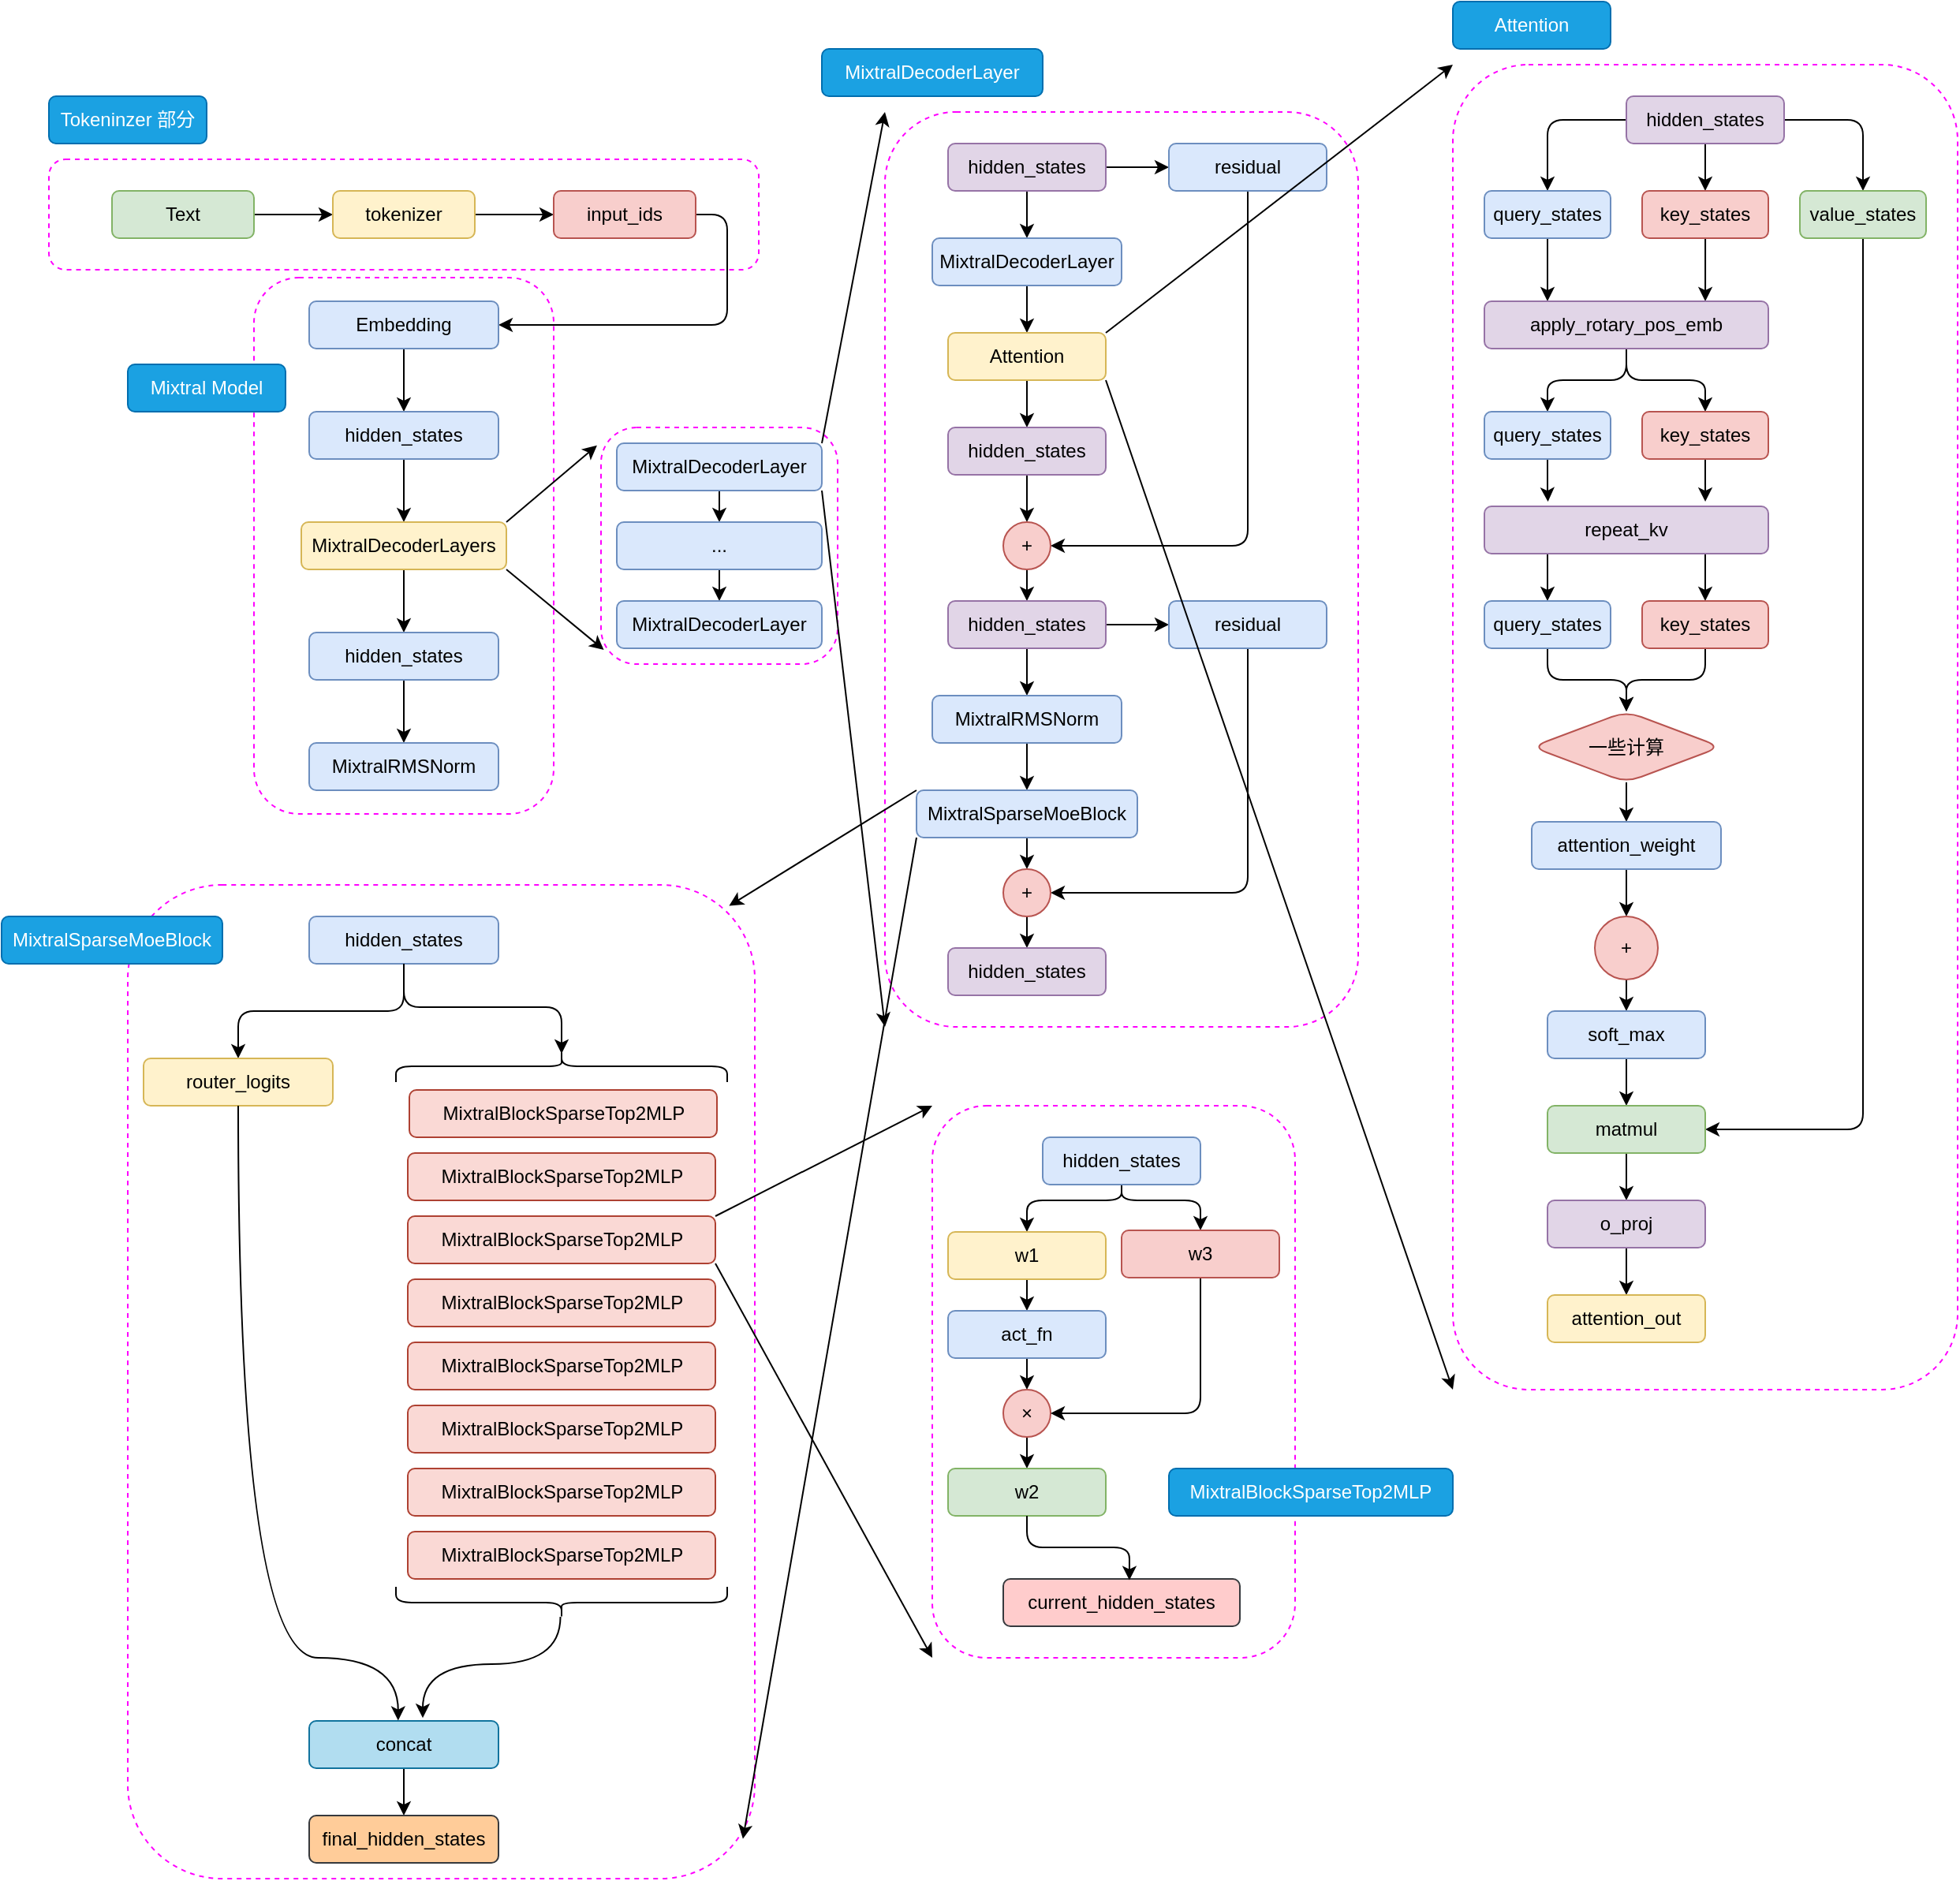 <mxfile version="22.1.11" type="device">
  <diagram id="OUYICtLijgK9JSKz8TOp" name="Page-1">
    <mxGraphModel dx="1195" dy="1866" grid="1" gridSize="10" guides="1" tooltips="1" connect="1" arrows="1" fold="1" page="1" pageScale="1" pageWidth="827" pageHeight="1169" math="0" shadow="0">
      <root>
        <mxCell id="0" />
        <mxCell id="1" parent="0" />
        <mxCell id="BvaEdaEI3wKHg6zn7hS--67" value="" style="rounded=1;whiteSpace=wrap;html=1;dashed=1;fillColor=none;strokeColor=#FF00FF;" parent="1" vertex="1">
          <mxGeometry x="620" y="660" width="230" height="350" as="geometry" />
        </mxCell>
        <mxCell id="_LSuO5tVnaMaTWhccjLr-34" value="" style="rounded=1;whiteSpace=wrap;html=1;dashed=1;fillColor=none;strokeColor=#FF00FF;" parent="1" vertex="1">
          <mxGeometry x="410" y="230" width="150" height="150" as="geometry" />
        </mxCell>
        <mxCell id="_LSuO5tVnaMaTWhccjLr-22" value="" style="rounded=1;whiteSpace=wrap;html=1;dashed=1;fillColor=none;strokeColor=#FF00FF;" parent="1" vertex="1">
          <mxGeometry x="190" y="135" width="190" height="340" as="geometry" />
        </mxCell>
        <mxCell id="_LSuO5tVnaMaTWhccjLr-19" value="" style="rounded=1;whiteSpace=wrap;html=1;dashed=1;fillColor=none;strokeColor=#FF00FF;" parent="1" vertex="1">
          <mxGeometry x="60" y="60" width="450" height="70" as="geometry" />
        </mxCell>
        <mxCell id="_LSuO5tVnaMaTWhccjLr-144" value="" style="rounded=1;whiteSpace=wrap;html=1;dashed=1;fillColor=none;strokeColor=#FF00FF;" parent="1" vertex="1">
          <mxGeometry x="950" width="320" height="840" as="geometry" />
        </mxCell>
        <mxCell id="_LSuO5tVnaMaTWhccjLr-78" value="" style="rounded=1;whiteSpace=wrap;html=1;dashed=1;fillColor=none;strokeColor=#FF00FF;" parent="1" vertex="1">
          <mxGeometry x="590" y="30" width="300" height="580" as="geometry" />
        </mxCell>
        <mxCell id="_LSuO5tVnaMaTWhccjLr-3" style="edgeStyle=orthogonalEdgeStyle;rounded=1;orthogonalLoop=1;jettySize=auto;html=1;entryX=0;entryY=0.5;entryDx=0;entryDy=0;strokeColor=#000000;" parent="1" source="_LSuO5tVnaMaTWhccjLr-1" target="_LSuO5tVnaMaTWhccjLr-2" edge="1">
          <mxGeometry relative="1" as="geometry" />
        </mxCell>
        <mxCell id="_LSuO5tVnaMaTWhccjLr-1" value="Text" style="rounded=1;whiteSpace=wrap;html=1;fillColor=#d5e8d4;strokeColor=#82b366;" parent="1" vertex="1">
          <mxGeometry x="100" y="80" width="90" height="30" as="geometry" />
        </mxCell>
        <mxCell id="_LSuO5tVnaMaTWhccjLr-5" style="edgeStyle=orthogonalEdgeStyle;rounded=1;orthogonalLoop=1;jettySize=auto;html=1;strokeColor=#000000;" parent="1" source="_LSuO5tVnaMaTWhccjLr-2" target="_LSuO5tVnaMaTWhccjLr-4" edge="1">
          <mxGeometry relative="1" as="geometry" />
        </mxCell>
        <mxCell id="_LSuO5tVnaMaTWhccjLr-2" value="tokenizer" style="rounded=1;whiteSpace=wrap;html=1;fillColor=#fff2cc;strokeColor=#d6b656;" parent="1" vertex="1">
          <mxGeometry x="240" y="80" width="90" height="30" as="geometry" />
        </mxCell>
        <mxCell id="_LSuO5tVnaMaTWhccjLr-8" style="edgeStyle=orthogonalEdgeStyle;rounded=1;orthogonalLoop=1;jettySize=auto;html=1;strokeColor=#000000;entryX=1;entryY=0.5;entryDx=0;entryDy=0;" parent="1" source="_LSuO5tVnaMaTWhccjLr-4" target="_LSuO5tVnaMaTWhccjLr-7" edge="1">
          <mxGeometry relative="1" as="geometry">
            <mxPoint x="500" y="170" as="targetPoint" />
            <Array as="points">
              <mxPoint x="490" y="95" />
              <mxPoint x="490" y="165" />
            </Array>
          </mxGeometry>
        </mxCell>
        <mxCell id="_LSuO5tVnaMaTWhccjLr-4" value="input_ids" style="rounded=1;whiteSpace=wrap;html=1;fillColor=#f8cecc;strokeColor=#b85450;" parent="1" vertex="1">
          <mxGeometry x="380" y="80" width="90" height="30" as="geometry" />
        </mxCell>
        <mxCell id="_LSuO5tVnaMaTWhccjLr-10" style="edgeStyle=orthogonalEdgeStyle;rounded=1;orthogonalLoop=1;jettySize=auto;html=1;entryX=0.5;entryY=0;entryDx=0;entryDy=0;strokeColor=#000000;" parent="1" source="_LSuO5tVnaMaTWhccjLr-7" target="_LSuO5tVnaMaTWhccjLr-9" edge="1">
          <mxGeometry relative="1" as="geometry" />
        </mxCell>
        <mxCell id="_LSuO5tVnaMaTWhccjLr-7" value="Embedding" style="rounded=1;whiteSpace=wrap;html=1;fillColor=#dae8fc;strokeColor=#6c8ebf;" parent="1" vertex="1">
          <mxGeometry x="225" y="150" width="120" height="30" as="geometry" />
        </mxCell>
        <mxCell id="_LSuO5tVnaMaTWhccjLr-12" style="edgeStyle=orthogonalEdgeStyle;rounded=1;orthogonalLoop=1;jettySize=auto;html=1;entryX=0.5;entryY=0;entryDx=0;entryDy=0;strokeColor=#000000;" parent="1" source="_LSuO5tVnaMaTWhccjLr-9" target="_LSuO5tVnaMaTWhccjLr-11" edge="1">
          <mxGeometry relative="1" as="geometry" />
        </mxCell>
        <mxCell id="_LSuO5tVnaMaTWhccjLr-9" value="hidden_states" style="rounded=1;whiteSpace=wrap;html=1;fillColor=#dae8fc;strokeColor=#6c8ebf;" parent="1" vertex="1">
          <mxGeometry x="225" y="220" width="120" height="30" as="geometry" />
        </mxCell>
        <mxCell id="_LSuO5tVnaMaTWhccjLr-14" style="edgeStyle=orthogonalEdgeStyle;rounded=1;orthogonalLoop=1;jettySize=auto;html=1;entryX=0.5;entryY=0;entryDx=0;entryDy=0;strokeColor=#000000;" parent="1" source="_LSuO5tVnaMaTWhccjLr-11" target="_LSuO5tVnaMaTWhccjLr-13" edge="1">
          <mxGeometry relative="1" as="geometry" />
        </mxCell>
        <mxCell id="_LSuO5tVnaMaTWhccjLr-11" value="MixtralDecoderLayers" style="rounded=1;whiteSpace=wrap;html=1;fillColor=#fff2cc;strokeColor=#d6b656;" parent="1" vertex="1">
          <mxGeometry x="220" y="290" width="130" height="30" as="geometry" />
        </mxCell>
        <mxCell id="_LSuO5tVnaMaTWhccjLr-18" style="edgeStyle=orthogonalEdgeStyle;rounded=1;orthogonalLoop=1;jettySize=auto;html=1;entryX=0.5;entryY=0;entryDx=0;entryDy=0;strokeColor=#000000;" parent="1" source="_LSuO5tVnaMaTWhccjLr-13" target="_LSuO5tVnaMaTWhccjLr-17" edge="1">
          <mxGeometry relative="1" as="geometry" />
        </mxCell>
        <mxCell id="_LSuO5tVnaMaTWhccjLr-13" value="hidden_states" style="rounded=1;whiteSpace=wrap;html=1;fillColor=#dae8fc;strokeColor=#6c8ebf;" parent="1" vertex="1">
          <mxGeometry x="225" y="360" width="120" height="30" as="geometry" />
        </mxCell>
        <mxCell id="_LSuO5tVnaMaTWhccjLr-17" value="MixtralRMSNorm" style="rounded=1;whiteSpace=wrap;html=1;fillColor=#dae8fc;strokeColor=#6c8ebf;" parent="1" vertex="1">
          <mxGeometry x="225" y="430" width="120" height="30" as="geometry" />
        </mxCell>
        <mxCell id="_LSuO5tVnaMaTWhccjLr-21" value="Tokeninzer 部分" style="rounded=1;whiteSpace=wrap;html=1;strokeColor=#006EAF;fillColor=#1ba1e2;fontColor=#ffffff;" parent="1" vertex="1">
          <mxGeometry x="60" y="20" width="100" height="30" as="geometry" />
        </mxCell>
        <mxCell id="_LSuO5tVnaMaTWhccjLr-23" value="Mixtral Model" style="rounded=1;whiteSpace=wrap;html=1;strokeColor=#006EAF;fillColor=#1ba1e2;fontColor=#ffffff;" parent="1" vertex="1">
          <mxGeometry x="110" y="190" width="100" height="30" as="geometry" />
        </mxCell>
        <mxCell id="_LSuO5tVnaMaTWhccjLr-30" style="edgeStyle=orthogonalEdgeStyle;rounded=1;orthogonalLoop=1;jettySize=auto;html=1;entryX=0.5;entryY=0;entryDx=0;entryDy=0;strokeColor=#000000;" parent="1" source="_LSuO5tVnaMaTWhccjLr-25" target="_LSuO5tVnaMaTWhccjLr-26" edge="1">
          <mxGeometry relative="1" as="geometry" />
        </mxCell>
        <mxCell id="_LSuO5tVnaMaTWhccjLr-25" value="MixtralDecoderLayer" style="rounded=1;whiteSpace=wrap;html=1;strokeColor=#6c8ebf;fillColor=#dae8fc;" parent="1" vertex="1">
          <mxGeometry x="420" y="240" width="130" height="30" as="geometry" />
        </mxCell>
        <mxCell id="_LSuO5tVnaMaTWhccjLr-31" style="edgeStyle=orthogonalEdgeStyle;rounded=1;orthogonalLoop=1;jettySize=auto;html=1;entryX=0.5;entryY=0;entryDx=0;entryDy=0;strokeColor=#000000;" parent="1" source="_LSuO5tVnaMaTWhccjLr-26" target="_LSuO5tVnaMaTWhccjLr-28" edge="1">
          <mxGeometry relative="1" as="geometry" />
        </mxCell>
        <mxCell id="_LSuO5tVnaMaTWhccjLr-26" value="..." style="rounded=1;whiteSpace=wrap;html=1;strokeColor=#6c8ebf;fillColor=#dae8fc;" parent="1" vertex="1">
          <mxGeometry x="420" y="290" width="130" height="30" as="geometry" />
        </mxCell>
        <mxCell id="_LSuO5tVnaMaTWhccjLr-28" value="MixtralDecoderLayer" style="rounded=1;whiteSpace=wrap;html=1;strokeColor=#6c8ebf;fillColor=#dae8fc;" parent="1" vertex="1">
          <mxGeometry x="420" y="340" width="130" height="30" as="geometry" />
        </mxCell>
        <mxCell id="_LSuO5tVnaMaTWhccjLr-32" value="" style="endArrow=classic;html=1;strokeColor=#000000;exitX=1;exitY=0;exitDx=0;exitDy=0;entryX=-0.017;entryY=0.076;entryDx=0;entryDy=0;entryPerimeter=0;" parent="1" source="_LSuO5tVnaMaTWhccjLr-11" target="_LSuO5tVnaMaTWhccjLr-34" edge="1">
          <mxGeometry width="50" height="50" relative="1" as="geometry">
            <mxPoint x="520" y="190" as="sourcePoint" />
            <mxPoint x="430" y="220" as="targetPoint" />
          </mxGeometry>
        </mxCell>
        <mxCell id="_LSuO5tVnaMaTWhccjLr-33" value="" style="endArrow=classic;html=1;strokeColor=#000000;exitX=1;exitY=1;exitDx=0;exitDy=0;entryX=0.012;entryY=0.94;entryDx=0;entryDy=0;entryPerimeter=0;" parent="1" source="_LSuO5tVnaMaTWhccjLr-11" target="_LSuO5tVnaMaTWhccjLr-34" edge="1">
          <mxGeometry width="50" height="50" relative="1" as="geometry">
            <mxPoint x="355" y="300" as="sourcePoint" />
            <mxPoint x="430" y="380" as="targetPoint" />
          </mxGeometry>
        </mxCell>
        <mxCell id="_LSuO5tVnaMaTWhccjLr-38" style="edgeStyle=orthogonalEdgeStyle;rounded=1;orthogonalLoop=1;jettySize=auto;html=1;entryX=0;entryY=0.5;entryDx=0;entryDy=0;strokeColor=#000000;" parent="1" source="_LSuO5tVnaMaTWhccjLr-36" target="_LSuO5tVnaMaTWhccjLr-37" edge="1">
          <mxGeometry relative="1" as="geometry" />
        </mxCell>
        <mxCell id="_LSuO5tVnaMaTWhccjLr-42" style="edgeStyle=orthogonalEdgeStyle;rounded=1;orthogonalLoop=1;jettySize=auto;html=1;entryX=0.5;entryY=0;entryDx=0;entryDy=0;strokeColor=#000000;" parent="1" source="_LSuO5tVnaMaTWhccjLr-36" target="_LSuO5tVnaMaTWhccjLr-39" edge="1">
          <mxGeometry relative="1" as="geometry" />
        </mxCell>
        <mxCell id="_LSuO5tVnaMaTWhccjLr-36" value="hidden_states" style="rounded=1;whiteSpace=wrap;html=1;strokeColor=#9673a6;fillColor=#e1d5e7;" parent="1" vertex="1">
          <mxGeometry x="630" y="50" width="100" height="30" as="geometry" />
        </mxCell>
        <mxCell id="_LSuO5tVnaMaTWhccjLr-53" style="edgeStyle=orthogonalEdgeStyle;rounded=1;orthogonalLoop=1;jettySize=auto;html=1;entryX=1;entryY=0.5;entryDx=0;entryDy=0;strokeColor=#000000;" parent="1" source="_LSuO5tVnaMaTWhccjLr-37" target="_LSuO5tVnaMaTWhccjLr-48" edge="1">
          <mxGeometry relative="1" as="geometry">
            <Array as="points">
              <mxPoint x="820" y="305" />
            </Array>
          </mxGeometry>
        </mxCell>
        <mxCell id="_LSuO5tVnaMaTWhccjLr-37" value="residual" style="rounded=1;whiteSpace=wrap;html=1;strokeColor=#6c8ebf;fillColor=#dae8fc;" parent="1" vertex="1">
          <mxGeometry x="770" y="50" width="100" height="30" as="geometry" />
        </mxCell>
        <mxCell id="_LSuO5tVnaMaTWhccjLr-44" style="edgeStyle=orthogonalEdgeStyle;rounded=1;orthogonalLoop=1;jettySize=auto;html=1;entryX=0.5;entryY=0;entryDx=0;entryDy=0;strokeColor=#000000;" parent="1" source="_LSuO5tVnaMaTWhccjLr-39" target="_LSuO5tVnaMaTWhccjLr-43" edge="1">
          <mxGeometry relative="1" as="geometry" />
        </mxCell>
        <mxCell id="_LSuO5tVnaMaTWhccjLr-39" value="MixtralDecoderLayer" style="rounded=1;whiteSpace=wrap;html=1;strokeColor=#6c8ebf;fillColor=#dae8fc;" parent="1" vertex="1">
          <mxGeometry x="620" y="110" width="120" height="30" as="geometry" />
        </mxCell>
        <mxCell id="_LSuO5tVnaMaTWhccjLr-46" style="edgeStyle=orthogonalEdgeStyle;rounded=1;orthogonalLoop=1;jettySize=auto;html=1;entryX=0.5;entryY=0;entryDx=0;entryDy=0;strokeColor=#000000;" parent="1" source="_LSuO5tVnaMaTWhccjLr-43" target="_LSuO5tVnaMaTWhccjLr-45" edge="1">
          <mxGeometry relative="1" as="geometry" />
        </mxCell>
        <mxCell id="_LSuO5tVnaMaTWhccjLr-43" value="Attention" style="rounded=1;whiteSpace=wrap;html=1;strokeColor=#d6b656;fillColor=#fff2cc;" parent="1" vertex="1">
          <mxGeometry x="630" y="170" width="100" height="30" as="geometry" />
        </mxCell>
        <mxCell id="_LSuO5tVnaMaTWhccjLr-52" style="edgeStyle=orthogonalEdgeStyle;rounded=1;orthogonalLoop=1;jettySize=auto;html=1;entryX=0.5;entryY=0;entryDx=0;entryDy=0;strokeColor=#000000;" parent="1" source="_LSuO5tVnaMaTWhccjLr-45" target="_LSuO5tVnaMaTWhccjLr-48" edge="1">
          <mxGeometry relative="1" as="geometry" />
        </mxCell>
        <mxCell id="_LSuO5tVnaMaTWhccjLr-45" value="hidden_states" style="rounded=1;whiteSpace=wrap;html=1;strokeColor=#9673a6;fillColor=#e1d5e7;" parent="1" vertex="1">
          <mxGeometry x="630" y="230" width="100" height="30" as="geometry" />
        </mxCell>
        <mxCell id="_LSuO5tVnaMaTWhccjLr-55" style="edgeStyle=orthogonalEdgeStyle;rounded=1;orthogonalLoop=1;jettySize=auto;html=1;entryX=0.5;entryY=0;entryDx=0;entryDy=0;strokeColor=#000000;" parent="1" source="_LSuO5tVnaMaTWhccjLr-48" target="_LSuO5tVnaMaTWhccjLr-54" edge="1">
          <mxGeometry relative="1" as="geometry" />
        </mxCell>
        <mxCell id="_LSuO5tVnaMaTWhccjLr-48" value="+" style="ellipse;whiteSpace=wrap;html=1;aspect=fixed;strokeColor=#b85450;fillColor=#f8cecc;rounded=1;" parent="1" vertex="1">
          <mxGeometry x="665" y="290" width="30" height="30" as="geometry" />
        </mxCell>
        <mxCell id="_LSuO5tVnaMaTWhccjLr-57" style="edgeStyle=orthogonalEdgeStyle;rounded=1;orthogonalLoop=1;jettySize=auto;html=1;entryX=0;entryY=0.5;entryDx=0;entryDy=0;strokeColor=#000000;" parent="1" source="_LSuO5tVnaMaTWhccjLr-54" target="_LSuO5tVnaMaTWhccjLr-56" edge="1">
          <mxGeometry relative="1" as="geometry" />
        </mxCell>
        <mxCell id="_LSuO5tVnaMaTWhccjLr-59" style="edgeStyle=orthogonalEdgeStyle;rounded=1;orthogonalLoop=1;jettySize=auto;html=1;entryX=0.5;entryY=0;entryDx=0;entryDy=0;strokeColor=#000000;" parent="1" source="_LSuO5tVnaMaTWhccjLr-54" target="_LSuO5tVnaMaTWhccjLr-58" edge="1">
          <mxGeometry relative="1" as="geometry" />
        </mxCell>
        <mxCell id="_LSuO5tVnaMaTWhccjLr-54" value="hidden_states" style="rounded=1;whiteSpace=wrap;html=1;strokeColor=#9673a6;fillColor=#e1d5e7;" parent="1" vertex="1">
          <mxGeometry x="630" y="340" width="100" height="30" as="geometry" />
        </mxCell>
        <mxCell id="_LSuO5tVnaMaTWhccjLr-65" style="edgeStyle=orthogonalEdgeStyle;rounded=1;orthogonalLoop=1;jettySize=auto;html=1;entryX=1;entryY=0.5;entryDx=0;entryDy=0;strokeColor=#000000;" parent="1" source="_LSuO5tVnaMaTWhccjLr-56" target="_LSuO5tVnaMaTWhccjLr-63" edge="1">
          <mxGeometry relative="1" as="geometry">
            <Array as="points">
              <mxPoint x="820" y="525" />
            </Array>
          </mxGeometry>
        </mxCell>
        <mxCell id="_LSuO5tVnaMaTWhccjLr-56" value="residual" style="rounded=1;whiteSpace=wrap;html=1;strokeColor=#6c8ebf;fillColor=#dae8fc;" parent="1" vertex="1">
          <mxGeometry x="770" y="340" width="100" height="30" as="geometry" />
        </mxCell>
        <mxCell id="_LSuO5tVnaMaTWhccjLr-62" style="edgeStyle=orthogonalEdgeStyle;rounded=1;orthogonalLoop=1;jettySize=auto;html=1;strokeColor=#000000;" parent="1" source="_LSuO5tVnaMaTWhccjLr-58" target="_LSuO5tVnaMaTWhccjLr-60" edge="1">
          <mxGeometry relative="1" as="geometry" />
        </mxCell>
        <mxCell id="_LSuO5tVnaMaTWhccjLr-58" value="MixtralRMSNorm" style="rounded=1;whiteSpace=wrap;html=1;strokeColor=#6c8ebf;fillColor=#dae8fc;" parent="1" vertex="1">
          <mxGeometry x="620" y="400" width="120" height="30" as="geometry" />
        </mxCell>
        <mxCell id="_LSuO5tVnaMaTWhccjLr-64" style="edgeStyle=orthogonalEdgeStyle;rounded=1;orthogonalLoop=1;jettySize=auto;html=1;entryX=0.5;entryY=0;entryDx=0;entryDy=0;strokeColor=#000000;" parent="1" source="_LSuO5tVnaMaTWhccjLr-60" target="_LSuO5tVnaMaTWhccjLr-63" edge="1">
          <mxGeometry relative="1" as="geometry" />
        </mxCell>
        <mxCell id="_LSuO5tVnaMaTWhccjLr-60" value="MixtralSparseMoeBlock" style="rounded=1;whiteSpace=wrap;html=1;strokeColor=#6c8ebf;fillColor=#dae8fc;" parent="1" vertex="1">
          <mxGeometry x="610" y="460" width="140" height="30" as="geometry" />
        </mxCell>
        <mxCell id="_LSuO5tVnaMaTWhccjLr-67" style="edgeStyle=orthogonalEdgeStyle;rounded=1;orthogonalLoop=1;jettySize=auto;html=1;entryX=0.5;entryY=0;entryDx=0;entryDy=0;strokeColor=#000000;" parent="1" source="_LSuO5tVnaMaTWhccjLr-63" target="_LSuO5tVnaMaTWhccjLr-66" edge="1">
          <mxGeometry relative="1" as="geometry" />
        </mxCell>
        <mxCell id="_LSuO5tVnaMaTWhccjLr-63" value="+" style="ellipse;whiteSpace=wrap;html=1;aspect=fixed;strokeColor=#b85450;fillColor=#f8cecc;rounded=1;" parent="1" vertex="1">
          <mxGeometry x="665" y="510" width="30" height="30" as="geometry" />
        </mxCell>
        <mxCell id="_LSuO5tVnaMaTWhccjLr-66" value="hidden_states" style="rounded=1;whiteSpace=wrap;html=1;strokeColor=#9673a6;fillColor=#e1d5e7;" parent="1" vertex="1">
          <mxGeometry x="630" y="560" width="100" height="30" as="geometry" />
        </mxCell>
        <mxCell id="_LSuO5tVnaMaTWhccjLr-89" style="edgeStyle=orthogonalEdgeStyle;rounded=1;orthogonalLoop=1;jettySize=auto;html=1;entryX=0.5;entryY=0;entryDx=0;entryDy=0;strokeColor=#000000;" parent="1" source="_LSuO5tVnaMaTWhccjLr-70" target="_LSuO5tVnaMaTWhccjLr-83" edge="1">
          <mxGeometry relative="1" as="geometry" />
        </mxCell>
        <mxCell id="_LSuO5tVnaMaTWhccjLr-90" style="edgeStyle=orthogonalEdgeStyle;rounded=1;orthogonalLoop=1;jettySize=auto;html=1;entryX=0.5;entryY=0;entryDx=0;entryDy=0;strokeColor=#000000;" parent="1" source="_LSuO5tVnaMaTWhccjLr-70" target="_LSuO5tVnaMaTWhccjLr-86" edge="1">
          <mxGeometry relative="1" as="geometry" />
        </mxCell>
        <mxCell id="_LSuO5tVnaMaTWhccjLr-91" style="edgeStyle=orthogonalEdgeStyle;rounded=1;orthogonalLoop=1;jettySize=auto;html=1;entryX=0.5;entryY=0;entryDx=0;entryDy=0;strokeColor=#000000;" parent="1" source="_LSuO5tVnaMaTWhccjLr-70" target="_LSuO5tVnaMaTWhccjLr-87" edge="1">
          <mxGeometry relative="1" as="geometry" />
        </mxCell>
        <mxCell id="_LSuO5tVnaMaTWhccjLr-70" value="hidden_states" style="rounded=1;whiteSpace=wrap;html=1;strokeColor=#9673a6;fillColor=#e1d5e7;" parent="1" vertex="1">
          <mxGeometry x="1060" y="20" width="100" height="30" as="geometry" />
        </mxCell>
        <mxCell id="_LSuO5tVnaMaTWhccjLr-75" value="" style="endArrow=classic;html=1;strokeColor=#000000;entryX=0;entryY=0;entryDx=0;entryDy=0;exitX=1;exitY=0;exitDx=0;exitDy=0;" parent="1" source="_LSuO5tVnaMaTWhccjLr-25" target="_LSuO5tVnaMaTWhccjLr-78" edge="1">
          <mxGeometry width="50" height="50" relative="1" as="geometry">
            <mxPoint x="530" y="240" as="sourcePoint" />
            <mxPoint x="590" y="40" as="targetPoint" />
          </mxGeometry>
        </mxCell>
        <mxCell id="_LSuO5tVnaMaTWhccjLr-77" value="" style="endArrow=classic;html=1;strokeColor=#000000;exitX=1;exitY=1;exitDx=0;exitDy=0;entryX=0;entryY=1;entryDx=0;entryDy=0;" parent="1" source="_LSuO5tVnaMaTWhccjLr-25" target="_LSuO5tVnaMaTWhccjLr-78" edge="1">
          <mxGeometry width="50" height="50" relative="1" as="geometry">
            <mxPoint x="540" y="250" as="sourcePoint" />
            <mxPoint x="570" y="460" as="targetPoint" />
          </mxGeometry>
        </mxCell>
        <mxCell id="_LSuO5tVnaMaTWhccjLr-79" value="MixtralDecoderLayer" style="rounded=1;whiteSpace=wrap;html=1;strokeColor=#006EAF;fillColor=#1ba1e2;fontColor=#ffffff;" parent="1" vertex="1">
          <mxGeometry x="550" y="-10" width="140" height="30" as="geometry" />
        </mxCell>
        <mxCell id="_LSuO5tVnaMaTWhccjLr-118" style="edgeStyle=orthogonalEdgeStyle;rounded=1;orthogonalLoop=1;jettySize=auto;html=1;strokeColor=#000000;" parent="1" source="_LSuO5tVnaMaTWhccjLr-83" target="_LSuO5tVnaMaTWhccjLr-92" edge="1">
          <mxGeometry relative="1" as="geometry">
            <Array as="points">
              <mxPoint x="1010" y="140" />
              <mxPoint x="1010" y="140" />
            </Array>
          </mxGeometry>
        </mxCell>
        <mxCell id="_LSuO5tVnaMaTWhccjLr-83" value="query_states" style="rounded=1;whiteSpace=wrap;html=1;strokeColor=#6c8ebf;fillColor=#dae8fc;" parent="1" vertex="1">
          <mxGeometry x="970" y="80" width="80" height="30" as="geometry" />
        </mxCell>
        <mxCell id="_LSuO5tVnaMaTWhccjLr-117" style="edgeStyle=orthogonalEdgeStyle;rounded=1;orthogonalLoop=1;jettySize=auto;html=1;entryX=0.778;entryY=0;entryDx=0;entryDy=0;entryPerimeter=0;strokeColor=#000000;" parent="1" source="_LSuO5tVnaMaTWhccjLr-86" target="_LSuO5tVnaMaTWhccjLr-92" edge="1">
          <mxGeometry relative="1" as="geometry" />
        </mxCell>
        <mxCell id="_LSuO5tVnaMaTWhccjLr-86" value="key_states" style="rounded=1;whiteSpace=wrap;html=1;strokeColor=#b85450;fillColor=#f8cecc;" parent="1" vertex="1">
          <mxGeometry x="1070" y="80" width="80" height="30" as="geometry" />
        </mxCell>
        <mxCell id="_LSuO5tVnaMaTWhccjLr-136" style="edgeStyle=orthogonalEdgeStyle;rounded=1;orthogonalLoop=1;jettySize=auto;html=1;strokeColor=#000000;entryX=1;entryY=0.5;entryDx=0;entryDy=0;" parent="1" source="_LSuO5tVnaMaTWhccjLr-87" target="_LSuO5tVnaMaTWhccjLr-134" edge="1">
          <mxGeometry relative="1" as="geometry">
            <mxPoint x="1160" y="693.657" as="targetPoint" />
            <Array as="points">
              <mxPoint x="1210" y="675" />
            </Array>
          </mxGeometry>
        </mxCell>
        <mxCell id="_LSuO5tVnaMaTWhccjLr-87" value="value_states" style="rounded=1;whiteSpace=wrap;html=1;strokeColor=#82b366;fillColor=#d5e8d4;" parent="1" vertex="1">
          <mxGeometry x="1170" y="80" width="80" height="30" as="geometry" />
        </mxCell>
        <mxCell id="_LSuO5tVnaMaTWhccjLr-99" style="edgeStyle=orthogonalEdgeStyle;rounded=1;orthogonalLoop=1;jettySize=auto;html=1;entryX=0.5;entryY=0;entryDx=0;entryDy=0;strokeColor=#000000;" parent="1" source="_LSuO5tVnaMaTWhccjLr-92" target="_LSuO5tVnaMaTWhccjLr-97" edge="1">
          <mxGeometry relative="1" as="geometry" />
        </mxCell>
        <mxCell id="_LSuO5tVnaMaTWhccjLr-102" style="edgeStyle=orthogonalEdgeStyle;rounded=1;orthogonalLoop=1;jettySize=auto;html=1;strokeColor=#000000;" parent="1" source="_LSuO5tVnaMaTWhccjLr-92" target="_LSuO5tVnaMaTWhccjLr-98" edge="1">
          <mxGeometry relative="1" as="geometry" />
        </mxCell>
        <mxCell id="_LSuO5tVnaMaTWhccjLr-92" value="apply_rotary_pos_emb" style="rounded=1;whiteSpace=wrap;html=1;strokeColor=#9673a6;fillColor=#e1d5e7;" parent="1" vertex="1">
          <mxGeometry x="970" y="150" width="180" height="30" as="geometry" />
        </mxCell>
        <mxCell id="_LSuO5tVnaMaTWhccjLr-111" style="edgeStyle=orthogonalEdgeStyle;rounded=1;orthogonalLoop=1;jettySize=auto;html=1;entryX=0.224;entryY=-0.098;entryDx=0;entryDy=0;entryPerimeter=0;strokeColor=#000000;" parent="1" source="_LSuO5tVnaMaTWhccjLr-97" target="_LSuO5tVnaMaTWhccjLr-107" edge="1">
          <mxGeometry relative="1" as="geometry" />
        </mxCell>
        <mxCell id="_LSuO5tVnaMaTWhccjLr-97" value="query_states" style="rounded=1;whiteSpace=wrap;html=1;strokeColor=#6c8ebf;fillColor=#dae8fc;" parent="1" vertex="1">
          <mxGeometry x="970" y="220" width="80" height="30" as="geometry" />
        </mxCell>
        <mxCell id="_LSuO5tVnaMaTWhccjLr-110" style="edgeStyle=orthogonalEdgeStyle;rounded=1;orthogonalLoop=1;jettySize=auto;html=1;entryX=0.778;entryY=-0.098;entryDx=0;entryDy=0;entryPerimeter=0;strokeColor=#000000;" parent="1" source="_LSuO5tVnaMaTWhccjLr-98" target="_LSuO5tVnaMaTWhccjLr-107" edge="1">
          <mxGeometry relative="1" as="geometry" />
        </mxCell>
        <mxCell id="_LSuO5tVnaMaTWhccjLr-98" value="key_states" style="rounded=1;whiteSpace=wrap;html=1;strokeColor=#b85450;fillColor=#f8cecc;" parent="1" vertex="1">
          <mxGeometry x="1070" y="220" width="80" height="30" as="geometry" />
        </mxCell>
        <mxCell id="_LSuO5tVnaMaTWhccjLr-114" style="edgeStyle=orthogonalEdgeStyle;rounded=1;orthogonalLoop=1;jettySize=auto;html=1;entryX=0.5;entryY=0;entryDx=0;entryDy=0;strokeColor=#000000;" parent="1" source="_LSuO5tVnaMaTWhccjLr-107" target="_LSuO5tVnaMaTWhccjLr-113" edge="1">
          <mxGeometry relative="1" as="geometry">
            <Array as="points">
              <mxPoint x="1110" y="320" />
              <mxPoint x="1110" y="320" />
            </Array>
          </mxGeometry>
        </mxCell>
        <mxCell id="_LSuO5tVnaMaTWhccjLr-115" style="edgeStyle=orthogonalEdgeStyle;rounded=1;orthogonalLoop=1;jettySize=auto;html=1;entryX=0.5;entryY=0;entryDx=0;entryDy=0;strokeColor=#000000;" parent="1" source="_LSuO5tVnaMaTWhccjLr-107" target="_LSuO5tVnaMaTWhccjLr-112" edge="1">
          <mxGeometry relative="1" as="geometry">
            <Array as="points">
              <mxPoint x="1010" y="320" />
              <mxPoint x="1010" y="320" />
            </Array>
          </mxGeometry>
        </mxCell>
        <mxCell id="_LSuO5tVnaMaTWhccjLr-107" value="repeat_kv" style="rounded=1;whiteSpace=wrap;html=1;strokeColor=#9673a6;fillColor=#e1d5e7;" parent="1" vertex="1">
          <mxGeometry x="970" y="280" width="180" height="30" as="geometry" />
        </mxCell>
        <mxCell id="_LSuO5tVnaMaTWhccjLr-122" style="edgeStyle=orthogonalEdgeStyle;rounded=1;orthogonalLoop=1;jettySize=auto;html=1;strokeColor=#000000;" parent="1" source="_LSuO5tVnaMaTWhccjLr-112" target="_LSuO5tVnaMaTWhccjLr-121" edge="1">
          <mxGeometry relative="1" as="geometry" />
        </mxCell>
        <mxCell id="_LSuO5tVnaMaTWhccjLr-112" value="query_states" style="rounded=1;whiteSpace=wrap;html=1;strokeColor=#6c8ebf;fillColor=#dae8fc;" parent="1" vertex="1">
          <mxGeometry x="970" y="340" width="80" height="30" as="geometry" />
        </mxCell>
        <mxCell id="_LSuO5tVnaMaTWhccjLr-123" style="edgeStyle=orthogonalEdgeStyle;rounded=1;orthogonalLoop=1;jettySize=auto;html=1;entryX=0.5;entryY=0;entryDx=0;entryDy=0;strokeColor=#000000;" parent="1" source="_LSuO5tVnaMaTWhccjLr-113" target="_LSuO5tVnaMaTWhccjLr-121" edge="1">
          <mxGeometry relative="1" as="geometry" />
        </mxCell>
        <mxCell id="_LSuO5tVnaMaTWhccjLr-113" value="key_states" style="rounded=1;whiteSpace=wrap;html=1;strokeColor=#b85450;fillColor=#f8cecc;" parent="1" vertex="1">
          <mxGeometry x="1070" y="340" width="80" height="30" as="geometry" />
        </mxCell>
        <mxCell id="_LSuO5tVnaMaTWhccjLr-127" style="edgeStyle=orthogonalEdgeStyle;rounded=1;orthogonalLoop=1;jettySize=auto;html=1;entryX=0.5;entryY=0;entryDx=0;entryDy=0;strokeColor=#000000;" parent="1" source="_LSuO5tVnaMaTWhccjLr-121" target="_LSuO5tVnaMaTWhccjLr-124" edge="1">
          <mxGeometry relative="1" as="geometry" />
        </mxCell>
        <mxCell id="_LSuO5tVnaMaTWhccjLr-121" value="一些计算" style="rhombus;whiteSpace=wrap;html=1;strokeColor=#b85450;fillColor=#f8cecc;rounded=1;" parent="1" vertex="1">
          <mxGeometry x="1000" y="410" width="120" height="45" as="geometry" />
        </mxCell>
        <mxCell id="_LSuO5tVnaMaTWhccjLr-129" style="edgeStyle=orthogonalEdgeStyle;rounded=1;orthogonalLoop=1;jettySize=auto;html=1;entryX=0.5;entryY=0;entryDx=0;entryDy=0;strokeColor=#000000;" parent="1" source="_LSuO5tVnaMaTWhccjLr-124" target="_LSuO5tVnaMaTWhccjLr-128" edge="1">
          <mxGeometry relative="1" as="geometry" />
        </mxCell>
        <mxCell id="_LSuO5tVnaMaTWhccjLr-124" value="attention_weight" style="rounded=1;whiteSpace=wrap;html=1;strokeColor=#6c8ebf;fillColor=#dae8fc;" parent="1" vertex="1">
          <mxGeometry x="1000" y="480" width="120" height="30" as="geometry" />
        </mxCell>
        <mxCell id="_LSuO5tVnaMaTWhccjLr-132" style="edgeStyle=orthogonalEdgeStyle;rounded=1;orthogonalLoop=1;jettySize=auto;html=1;entryX=0.5;entryY=0;entryDx=0;entryDy=0;strokeColor=#000000;" parent="1" source="_LSuO5tVnaMaTWhccjLr-128" target="_LSuO5tVnaMaTWhccjLr-131" edge="1">
          <mxGeometry relative="1" as="geometry" />
        </mxCell>
        <mxCell id="_LSuO5tVnaMaTWhccjLr-128" value="+" style="ellipse;whiteSpace=wrap;html=1;aspect=fixed;strokeColor=#b85450;fillColor=#f8cecc;rounded=1;" parent="1" vertex="1">
          <mxGeometry x="1040" y="540" width="40" height="40" as="geometry" />
        </mxCell>
        <mxCell id="_LSuO5tVnaMaTWhccjLr-135" style="edgeStyle=orthogonalEdgeStyle;rounded=1;orthogonalLoop=1;jettySize=auto;html=1;entryX=0.5;entryY=0;entryDx=0;entryDy=0;strokeColor=#000000;" parent="1" source="_LSuO5tVnaMaTWhccjLr-131" target="_LSuO5tVnaMaTWhccjLr-134" edge="1">
          <mxGeometry relative="1" as="geometry" />
        </mxCell>
        <mxCell id="_LSuO5tVnaMaTWhccjLr-131" value="soft_max" style="rounded=1;whiteSpace=wrap;html=1;strokeColor=#6c8ebf;fillColor=#dae8fc;" parent="1" vertex="1">
          <mxGeometry x="1010" y="600" width="100" height="30" as="geometry" />
        </mxCell>
        <mxCell id="_LSuO5tVnaMaTWhccjLr-139" style="edgeStyle=orthogonalEdgeStyle;rounded=1;orthogonalLoop=1;jettySize=auto;html=1;entryX=0.5;entryY=0;entryDx=0;entryDy=0;strokeColor=#000000;" parent="1" source="_LSuO5tVnaMaTWhccjLr-134" target="_LSuO5tVnaMaTWhccjLr-137" edge="1">
          <mxGeometry relative="1" as="geometry" />
        </mxCell>
        <mxCell id="_LSuO5tVnaMaTWhccjLr-134" value="matmul" style="rounded=1;whiteSpace=wrap;html=1;strokeColor=#82b366;fillColor=#d5e8d4;" parent="1" vertex="1">
          <mxGeometry x="1010" y="660" width="100" height="30" as="geometry" />
        </mxCell>
        <mxCell id="_LSuO5tVnaMaTWhccjLr-140" style="edgeStyle=orthogonalEdgeStyle;rounded=1;orthogonalLoop=1;jettySize=auto;html=1;entryX=0.5;entryY=0;entryDx=0;entryDy=0;strokeColor=#000000;" parent="1" source="_LSuO5tVnaMaTWhccjLr-137" target="_LSuO5tVnaMaTWhccjLr-138" edge="1">
          <mxGeometry relative="1" as="geometry" />
        </mxCell>
        <mxCell id="_LSuO5tVnaMaTWhccjLr-137" value="o_proj" style="rounded=1;whiteSpace=wrap;html=1;strokeColor=#9673a6;fillColor=#e1d5e7;" parent="1" vertex="1">
          <mxGeometry x="1010" y="720" width="100" height="30" as="geometry" />
        </mxCell>
        <mxCell id="_LSuO5tVnaMaTWhccjLr-138" value="attention_out" style="rounded=1;whiteSpace=wrap;html=1;strokeColor=#d6b656;fillColor=#fff2cc;" parent="1" vertex="1">
          <mxGeometry x="1010" y="780" width="100" height="30" as="geometry" />
        </mxCell>
        <mxCell id="_LSuO5tVnaMaTWhccjLr-141" value="" style="endArrow=classic;html=1;strokeColor=#000000;exitX=1;exitY=0;exitDx=0;exitDy=0;entryX=0;entryY=0;entryDx=0;entryDy=0;" parent="1" source="_LSuO5tVnaMaTWhccjLr-43" target="_LSuO5tVnaMaTWhccjLr-144" edge="1">
          <mxGeometry width="50" height="50" relative="1" as="geometry">
            <mxPoint x="1050" y="330" as="sourcePoint" />
            <mxPoint x="1020" y="-110" as="targetPoint" />
          </mxGeometry>
        </mxCell>
        <mxCell id="_LSuO5tVnaMaTWhccjLr-142" value="" style="endArrow=classic;html=1;strokeColor=#000000;exitX=1;exitY=1;exitDx=0;exitDy=0;entryX=0;entryY=1;entryDx=0;entryDy=0;" parent="1" source="_LSuO5tVnaMaTWhccjLr-43" target="_LSuO5tVnaMaTWhccjLr-144" edge="1">
          <mxGeometry width="50" height="50" relative="1" as="geometry">
            <mxPoint x="1050" y="330" as="sourcePoint" />
            <mxPoint x="980" y="550" as="targetPoint" />
          </mxGeometry>
        </mxCell>
        <mxCell id="_LSuO5tVnaMaTWhccjLr-145" value="Attention" style="rounded=1;whiteSpace=wrap;html=1;strokeColor=#006EAF;fillColor=#1ba1e2;fontColor=#ffffff;" parent="1" vertex="1">
          <mxGeometry x="950" y="-40" width="100" height="30" as="geometry" />
        </mxCell>
        <mxCell id="BvaEdaEI3wKHg6zn7hS--5" style="edgeStyle=orthogonalEdgeStyle;orthogonalLoop=1;jettySize=auto;html=1;entryX=0.5;entryY=0;entryDx=0;entryDy=0;rounded=1;" parent="1" source="BvaEdaEI3wKHg6zn7hS--3" target="BvaEdaEI3wKHg6zn7hS--4" edge="1">
          <mxGeometry relative="1" as="geometry" />
        </mxCell>
        <mxCell id="BvaEdaEI3wKHg6zn7hS--3" value="hidden_states" style="rounded=1;whiteSpace=wrap;html=1;fillColor=#dae8fc;strokeColor=#6c8ebf;" parent="1" vertex="1">
          <mxGeometry x="225" y="540" width="120" height="30" as="geometry" />
        </mxCell>
        <mxCell id="BvaEdaEI3wKHg6zn7hS--4" value="router_logits" style="rounded=1;whiteSpace=wrap;html=1;fillColor=#fff2cc;strokeColor=#d6b656;" parent="1" vertex="1">
          <mxGeometry x="120" y="630" width="120" height="30" as="geometry" />
        </mxCell>
        <mxCell id="BvaEdaEI3wKHg6zn7hS--36" value="" style="group;rounded=1;" parent="1" vertex="1" connectable="0">
          <mxGeometry x="280" y="625" width="227.5" height="525" as="geometry" />
        </mxCell>
        <mxCell id="BvaEdaEI3wKHg6zn7hS--14" value="" style="group;rounded=1;" parent="BvaEdaEI3wKHg6zn7hS--36" vertex="1" connectable="0">
          <mxGeometry x="7.5" y="25" width="220" height="500" as="geometry" />
        </mxCell>
        <mxCell id="BvaEdaEI3wKHg6zn7hS--45" value="" style="rounded=1;whiteSpace=wrap;html=1;dashed=1;fillColor=none;strokeColor=#FF00FF;" parent="BvaEdaEI3wKHg6zn7hS--14" vertex="1">
          <mxGeometry x="-177.5" y="-130" width="397.5" height="630" as="geometry" />
        </mxCell>
        <mxCell id="BvaEdaEI3wKHg6zn7hS--6" value="MixtralBlockSparseTop2MLP" style="rounded=1;whiteSpace=wrap;html=1;fillColor=#fad9d5;strokeColor=#ae4132;" parent="BvaEdaEI3wKHg6zn7hS--14" vertex="1">
          <mxGeometry x="1" width="195" height="30" as="geometry" />
        </mxCell>
        <mxCell id="BvaEdaEI3wKHg6zn7hS--7" value="MixtralBlockSparseTop2MLP" style="rounded=1;whiteSpace=wrap;html=1;fillColor=#fad9d5;strokeColor=#ae4132;" parent="BvaEdaEI3wKHg6zn7hS--14" vertex="1">
          <mxGeometry y="40" width="195" height="30" as="geometry" />
        </mxCell>
        <mxCell id="BvaEdaEI3wKHg6zn7hS--8" value="MixtralBlockSparseTop2MLP" style="rounded=1;whiteSpace=wrap;html=1;fillColor=#fad9d5;strokeColor=#ae4132;" parent="BvaEdaEI3wKHg6zn7hS--14" vertex="1">
          <mxGeometry y="80" width="195" height="30" as="geometry" />
        </mxCell>
        <mxCell id="BvaEdaEI3wKHg6zn7hS--9" value="MixtralBlockSparseTop2MLP" style="rounded=1;whiteSpace=wrap;html=1;fillColor=#fad9d5;strokeColor=#ae4132;" parent="BvaEdaEI3wKHg6zn7hS--14" vertex="1">
          <mxGeometry y="120" width="195" height="30" as="geometry" />
        </mxCell>
        <mxCell id="BvaEdaEI3wKHg6zn7hS--10" value="MixtralBlockSparseTop2MLP" style="rounded=1;whiteSpace=wrap;html=1;fillColor=#fad9d5;strokeColor=#ae4132;" parent="BvaEdaEI3wKHg6zn7hS--14" vertex="1">
          <mxGeometry y="160" width="195" height="30" as="geometry" />
        </mxCell>
        <mxCell id="BvaEdaEI3wKHg6zn7hS--11" value="MixtralBlockSparseTop2MLP" style="rounded=1;whiteSpace=wrap;html=1;fillColor=#fad9d5;strokeColor=#ae4132;" parent="BvaEdaEI3wKHg6zn7hS--14" vertex="1">
          <mxGeometry y="200" width="195" height="30" as="geometry" />
        </mxCell>
        <mxCell id="BvaEdaEI3wKHg6zn7hS--12" value="MixtralBlockSparseTop2MLP" style="rounded=1;whiteSpace=wrap;html=1;fillColor=#fad9d5;strokeColor=#ae4132;" parent="BvaEdaEI3wKHg6zn7hS--14" vertex="1">
          <mxGeometry y="240" width="195" height="30" as="geometry" />
        </mxCell>
        <mxCell id="BvaEdaEI3wKHg6zn7hS--13" value="MixtralBlockSparseTop2MLP" style="rounded=1;whiteSpace=wrap;html=1;fillColor=#fad9d5;strokeColor=#ae4132;" parent="BvaEdaEI3wKHg6zn7hS--14" vertex="1">
          <mxGeometry y="280" width="195" height="30" as="geometry" />
        </mxCell>
        <mxCell id="BvaEdaEI3wKHg6zn7hS--34" value="" style="shape=curlyBracket;whiteSpace=wrap;html=1;rounded=1;labelPosition=left;verticalLabelPosition=middle;align=right;verticalAlign=middle;rotation=90;" parent="BvaEdaEI3wKHg6zn7hS--36" vertex="1">
          <mxGeometry x="95" y="-95" width="20" height="210" as="geometry" />
        </mxCell>
        <mxCell id="BvaEdaEI3wKHg6zn7hS--35" value="" style="shape=curlyBracket;whiteSpace=wrap;html=1;rounded=1;labelPosition=left;verticalLabelPosition=middle;align=right;verticalAlign=middle;rotation=-90;" parent="BvaEdaEI3wKHg6zn7hS--36" vertex="1">
          <mxGeometry x="95" y="245" width="20" height="210" as="geometry" />
        </mxCell>
        <mxCell id="BvaEdaEI3wKHg6zn7hS--37" style="edgeStyle=orthogonalEdgeStyle;rounded=1;orthogonalLoop=1;jettySize=auto;html=1;entryX=0.1;entryY=0.5;entryDx=0;entryDy=0;entryPerimeter=0;" parent="1" source="BvaEdaEI3wKHg6zn7hS--3" target="BvaEdaEI3wKHg6zn7hS--34" edge="1">
          <mxGeometry relative="1" as="geometry" />
        </mxCell>
        <mxCell id="BvaEdaEI3wKHg6zn7hS--44" style="edgeStyle=orthogonalEdgeStyle;rounded=1;orthogonalLoop=1;jettySize=auto;html=1;entryX=0.5;entryY=0;entryDx=0;entryDy=0;" parent="1" source="BvaEdaEI3wKHg6zn7hS--38" target="BvaEdaEI3wKHg6zn7hS--42" edge="1">
          <mxGeometry relative="1" as="geometry" />
        </mxCell>
        <mxCell id="BvaEdaEI3wKHg6zn7hS--38" value="concat" style="rounded=1;whiteSpace=wrap;html=1;fillColor=#b1ddf0;strokeColor=#10739e;" parent="1" vertex="1">
          <mxGeometry x="225" y="1050" width="120" height="30" as="geometry" />
        </mxCell>
        <mxCell id="BvaEdaEI3wKHg6zn7hS--39" style="edgeStyle=orthogonalEdgeStyle;orthogonalLoop=1;jettySize=auto;html=1;entryX=0.47;entryY=-0.008;entryDx=0;entryDy=0;entryPerimeter=0;strokeColor=default;curved=1;" parent="1" source="BvaEdaEI3wKHg6zn7hS--4" target="BvaEdaEI3wKHg6zn7hS--38" edge="1">
          <mxGeometry relative="1" as="geometry">
            <Array as="points">
              <mxPoint x="180" y="1010" />
              <mxPoint x="281" y="1010" />
            </Array>
          </mxGeometry>
        </mxCell>
        <mxCell id="BvaEdaEI3wKHg6zn7hS--41" style="edgeStyle=orthogonalEdgeStyle;orthogonalLoop=1;jettySize=auto;html=1;entryX=0.474;entryY=-0.03;entryDx=0;entryDy=0;entryPerimeter=0;curved=1;" parent="1" edge="1">
          <mxGeometry relative="1" as="geometry">
            <mxPoint x="384.261" y="984" as="sourcePoint" />
            <mxPoint x="297.0" y="1048.1" as="targetPoint" />
            <Array as="points">
              <mxPoint x="384" y="1014" />
              <mxPoint x="297" y="1014" />
            </Array>
          </mxGeometry>
        </mxCell>
        <mxCell id="BvaEdaEI3wKHg6zn7hS--42" value="final_hidden_states" style="rounded=1;whiteSpace=wrap;html=1;fillColor=#ffcc99;strokeColor=#36393d;" parent="1" vertex="1">
          <mxGeometry x="225" y="1110" width="120" height="30" as="geometry" />
        </mxCell>
        <mxCell id="BvaEdaEI3wKHg6zn7hS--47" value="" style="endArrow=classic;html=1;rounded=1;exitX=0;exitY=0;exitDx=0;exitDy=0;entryX=0.959;entryY=0.021;entryDx=0;entryDy=0;entryPerimeter=0;" parent="1" source="_LSuO5tVnaMaTWhccjLr-60" target="BvaEdaEI3wKHg6zn7hS--45" edge="1">
          <mxGeometry width="50" height="50" relative="1" as="geometry">
            <mxPoint x="550" y="620" as="sourcePoint" />
            <mxPoint x="600" y="570" as="targetPoint" />
          </mxGeometry>
        </mxCell>
        <mxCell id="BvaEdaEI3wKHg6zn7hS--48" value="" style="endArrow=classic;html=1;rounded=1;exitX=0;exitY=1;exitDx=0;exitDy=0;entryX=0.981;entryY=0.96;entryDx=0;entryDy=0;entryPerimeter=0;" parent="1" source="_LSuO5tVnaMaTWhccjLr-60" target="BvaEdaEI3wKHg6zn7hS--45" edge="1">
          <mxGeometry width="50" height="50" relative="1" as="geometry">
            <mxPoint x="665" y="840" as="sourcePoint" />
            <mxPoint x="570" y="1130" as="targetPoint" />
          </mxGeometry>
        </mxCell>
        <mxCell id="BvaEdaEI3wKHg6zn7hS--52" style="edgeStyle=orthogonalEdgeStyle;rounded=1;orthogonalLoop=1;jettySize=auto;html=1;entryX=0.5;entryY=0;entryDx=0;entryDy=0;" parent="1" source="BvaEdaEI3wKHg6zn7hS--50" target="BvaEdaEI3wKHg6zn7hS--51" edge="1">
          <mxGeometry relative="1" as="geometry">
            <Array as="points">
              <mxPoint x="740" y="720" />
              <mxPoint x="680" y="720" />
            </Array>
          </mxGeometry>
        </mxCell>
        <mxCell id="BvaEdaEI3wKHg6zn7hS--60" style="edgeStyle=orthogonalEdgeStyle;rounded=1;orthogonalLoop=1;jettySize=auto;html=1;entryX=0.5;entryY=0;entryDx=0;entryDy=0;" parent="1" source="BvaEdaEI3wKHg6zn7hS--50" target="BvaEdaEI3wKHg6zn7hS--57" edge="1">
          <mxGeometry relative="1" as="geometry">
            <Array as="points">
              <mxPoint x="740" y="720" />
              <mxPoint x="790" y="720" />
            </Array>
          </mxGeometry>
        </mxCell>
        <mxCell id="BvaEdaEI3wKHg6zn7hS--50" value="hidden_states" style="rounded=1;whiteSpace=wrap;html=1;strokeColor=#6c8ebf;fillColor=#dae8fc;" parent="1" vertex="1">
          <mxGeometry x="690" y="680" width="100" height="30" as="geometry" />
        </mxCell>
        <mxCell id="BvaEdaEI3wKHg6zn7hS--54" style="edgeStyle=orthogonalEdgeStyle;rounded=1;orthogonalLoop=1;jettySize=auto;html=1;entryX=0.5;entryY=0;entryDx=0;entryDy=0;" parent="1" source="BvaEdaEI3wKHg6zn7hS--51" target="BvaEdaEI3wKHg6zn7hS--53" edge="1">
          <mxGeometry relative="1" as="geometry" />
        </mxCell>
        <mxCell id="BvaEdaEI3wKHg6zn7hS--51" value="w1" style="rounded=1;whiteSpace=wrap;html=1;strokeColor=#d6b656;fillColor=#fff2cc;" parent="1" vertex="1">
          <mxGeometry x="630" y="740" width="100" height="30" as="geometry" />
        </mxCell>
        <mxCell id="BvaEdaEI3wKHg6zn7hS--56" style="edgeStyle=orthogonalEdgeStyle;rounded=1;orthogonalLoop=1;jettySize=auto;html=1;entryX=0.5;entryY=0;entryDx=0;entryDy=0;" parent="1" source="BvaEdaEI3wKHg6zn7hS--53" target="BvaEdaEI3wKHg6zn7hS--55" edge="1">
          <mxGeometry relative="1" as="geometry" />
        </mxCell>
        <mxCell id="BvaEdaEI3wKHg6zn7hS--53" value="act_fn" style="rounded=1;whiteSpace=wrap;html=1;strokeColor=#6c8ebf;fillColor=#dae8fc;" parent="1" vertex="1">
          <mxGeometry x="630" y="790" width="100" height="30" as="geometry" />
        </mxCell>
        <mxCell id="BvaEdaEI3wKHg6zn7hS--63" style="edgeStyle=orthogonalEdgeStyle;rounded=1;orthogonalLoop=1;jettySize=auto;html=1;entryX=0.5;entryY=0;entryDx=0;entryDy=0;" parent="1" source="BvaEdaEI3wKHg6zn7hS--55" target="BvaEdaEI3wKHg6zn7hS--62" edge="1">
          <mxGeometry relative="1" as="geometry" />
        </mxCell>
        <mxCell id="BvaEdaEI3wKHg6zn7hS--55" value="×" style="ellipse;whiteSpace=wrap;html=1;aspect=fixed;strokeColor=#b85450;fillColor=#f8cecc;rounded=1;" parent="1" vertex="1">
          <mxGeometry x="665" y="840" width="30" height="30" as="geometry" />
        </mxCell>
        <mxCell id="BvaEdaEI3wKHg6zn7hS--61" style="edgeStyle=orthogonalEdgeStyle;rounded=1;orthogonalLoop=1;jettySize=auto;html=1;entryX=1;entryY=0.5;entryDx=0;entryDy=0;" parent="1" source="BvaEdaEI3wKHg6zn7hS--57" target="BvaEdaEI3wKHg6zn7hS--55" edge="1">
          <mxGeometry relative="1" as="geometry">
            <Array as="points">
              <mxPoint x="790" y="855" />
            </Array>
          </mxGeometry>
        </mxCell>
        <mxCell id="BvaEdaEI3wKHg6zn7hS--57" value="w3" style="rounded=1;whiteSpace=wrap;html=1;strokeColor=#b85450;fillColor=#f8cecc;" parent="1" vertex="1">
          <mxGeometry x="740" y="739" width="100" height="30" as="geometry" />
        </mxCell>
        <mxCell id="BvaEdaEI3wKHg6zn7hS--62" value="w2" style="rounded=1;whiteSpace=wrap;html=1;strokeColor=#82b366;fillColor=#d5e8d4;" parent="1" vertex="1">
          <mxGeometry x="630" y="890" width="100" height="30" as="geometry" />
        </mxCell>
        <mxCell id="BvaEdaEI3wKHg6zn7hS--65" value="current_hidden_states" style="rounded=1;whiteSpace=wrap;html=1;strokeColor=#36393d;fillColor=#ffcccc;" parent="1" vertex="1">
          <mxGeometry x="665" y="960" width="150" height="30" as="geometry" />
        </mxCell>
        <mxCell id="BvaEdaEI3wKHg6zn7hS--66" style="edgeStyle=orthogonalEdgeStyle;rounded=1;orthogonalLoop=1;jettySize=auto;html=1;entryX=0.533;entryY=0.027;entryDx=0;entryDy=0;entryPerimeter=0;" parent="1" source="BvaEdaEI3wKHg6zn7hS--62" target="BvaEdaEI3wKHg6zn7hS--65" edge="1">
          <mxGeometry relative="1" as="geometry">
            <Array as="points">
              <mxPoint x="680" y="940" />
              <mxPoint x="745" y="940" />
            </Array>
          </mxGeometry>
        </mxCell>
        <mxCell id="BvaEdaEI3wKHg6zn7hS--49" value="MixtralBlockSparseTop2MLP" style="rounded=1;whiteSpace=wrap;html=1;strokeColor=#006EAF;fillColor=#1ba1e2;fontColor=#ffffff;" parent="1" vertex="1">
          <mxGeometry x="770" y="890" width="180" height="30" as="geometry" />
        </mxCell>
        <mxCell id="BvaEdaEI3wKHg6zn7hS--68" value="" style="endArrow=classic;html=1;rounded=1;exitX=1;exitY=0;exitDx=0;exitDy=0;entryX=0;entryY=0;entryDx=0;entryDy=0;" parent="1" source="BvaEdaEI3wKHg6zn7hS--8" target="BvaEdaEI3wKHg6zn7hS--67" edge="1">
          <mxGeometry width="50" height="50" relative="1" as="geometry">
            <mxPoint x="560" y="912.5" as="sourcePoint" />
            <mxPoint x="610" y="862.5" as="targetPoint" />
          </mxGeometry>
        </mxCell>
        <mxCell id="BvaEdaEI3wKHg6zn7hS--69" value="" style="endArrow=classic;html=1;rounded=1;exitX=1;exitY=1;exitDx=0;exitDy=0;entryX=0;entryY=1;entryDx=0;entryDy=0;" parent="1" source="BvaEdaEI3wKHg6zn7hS--8" target="BvaEdaEI3wKHg6zn7hS--67" edge="1">
          <mxGeometry width="50" height="50" relative="1" as="geometry">
            <mxPoint x="620" y="810" as="sourcePoint" />
            <mxPoint x="670" y="760" as="targetPoint" />
          </mxGeometry>
        </mxCell>
        <mxCell id="BvaEdaEI3wKHg6zn7hS--2" value="MixtralSparseMoeBlock" style="rounded=1;whiteSpace=wrap;html=1;strokeColor=#006EAF;fillColor=#1ba1e2;fontColor=#ffffff;" parent="1" vertex="1">
          <mxGeometry x="30" y="540" width="140" height="30" as="geometry" />
        </mxCell>
      </root>
    </mxGraphModel>
  </diagram>
</mxfile>
